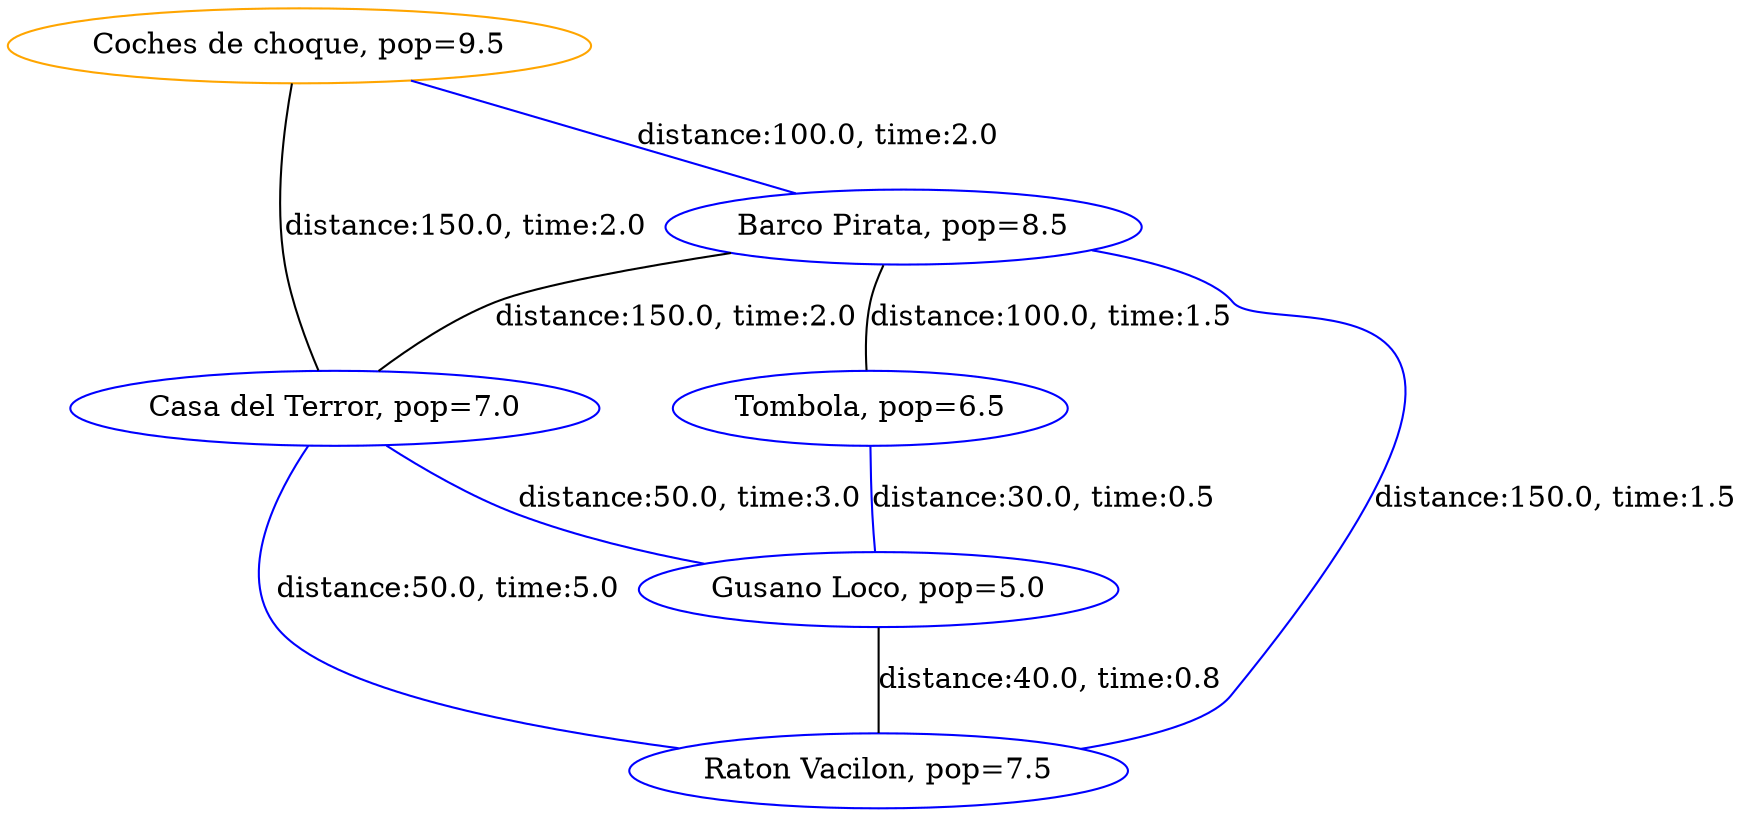 strict graph G {
  1 [ color="blue" label="Barco Pirata, pop=8.5" ];
  2 [ color="blue" label="Casa del Terror, pop=7.0" ];
  3 [ color="blue" label="Tombola, pop=6.5" ];
  4 [ color="blue" label="Gusano Loco, pop=5.0" ];
  5 [ color="blue" label="Raton Vacilon, pop=7.5" ];
  6 [ color="orange" label="Coches de choque, pop=9.5" ];
  1 -- 2 [ label="distance:150.0, time:2.0" ];
  1 -- 3 [ label="distance:100.0, time:1.5" ];
  1 -- 5 [ color="blue" label="distance:150.0, time:1.5" ];
  2 -- 5 [ color="blue" label="distance:50.0, time:5.0" ];
  3 -- 4 [ color="blue" label="distance:30.0, time:0.5" ];
  4 -- 5 [ label="distance:40.0, time:0.8" ];
  6 -- 2 [ label="distance:150.0, time:2.0" ];
  6 -- 1 [ color="blue" label="distance:100.0, time:2.0" ];
  2 -- 4 [ color="blue" label="distance:50.0, time:3.0" ];
}
